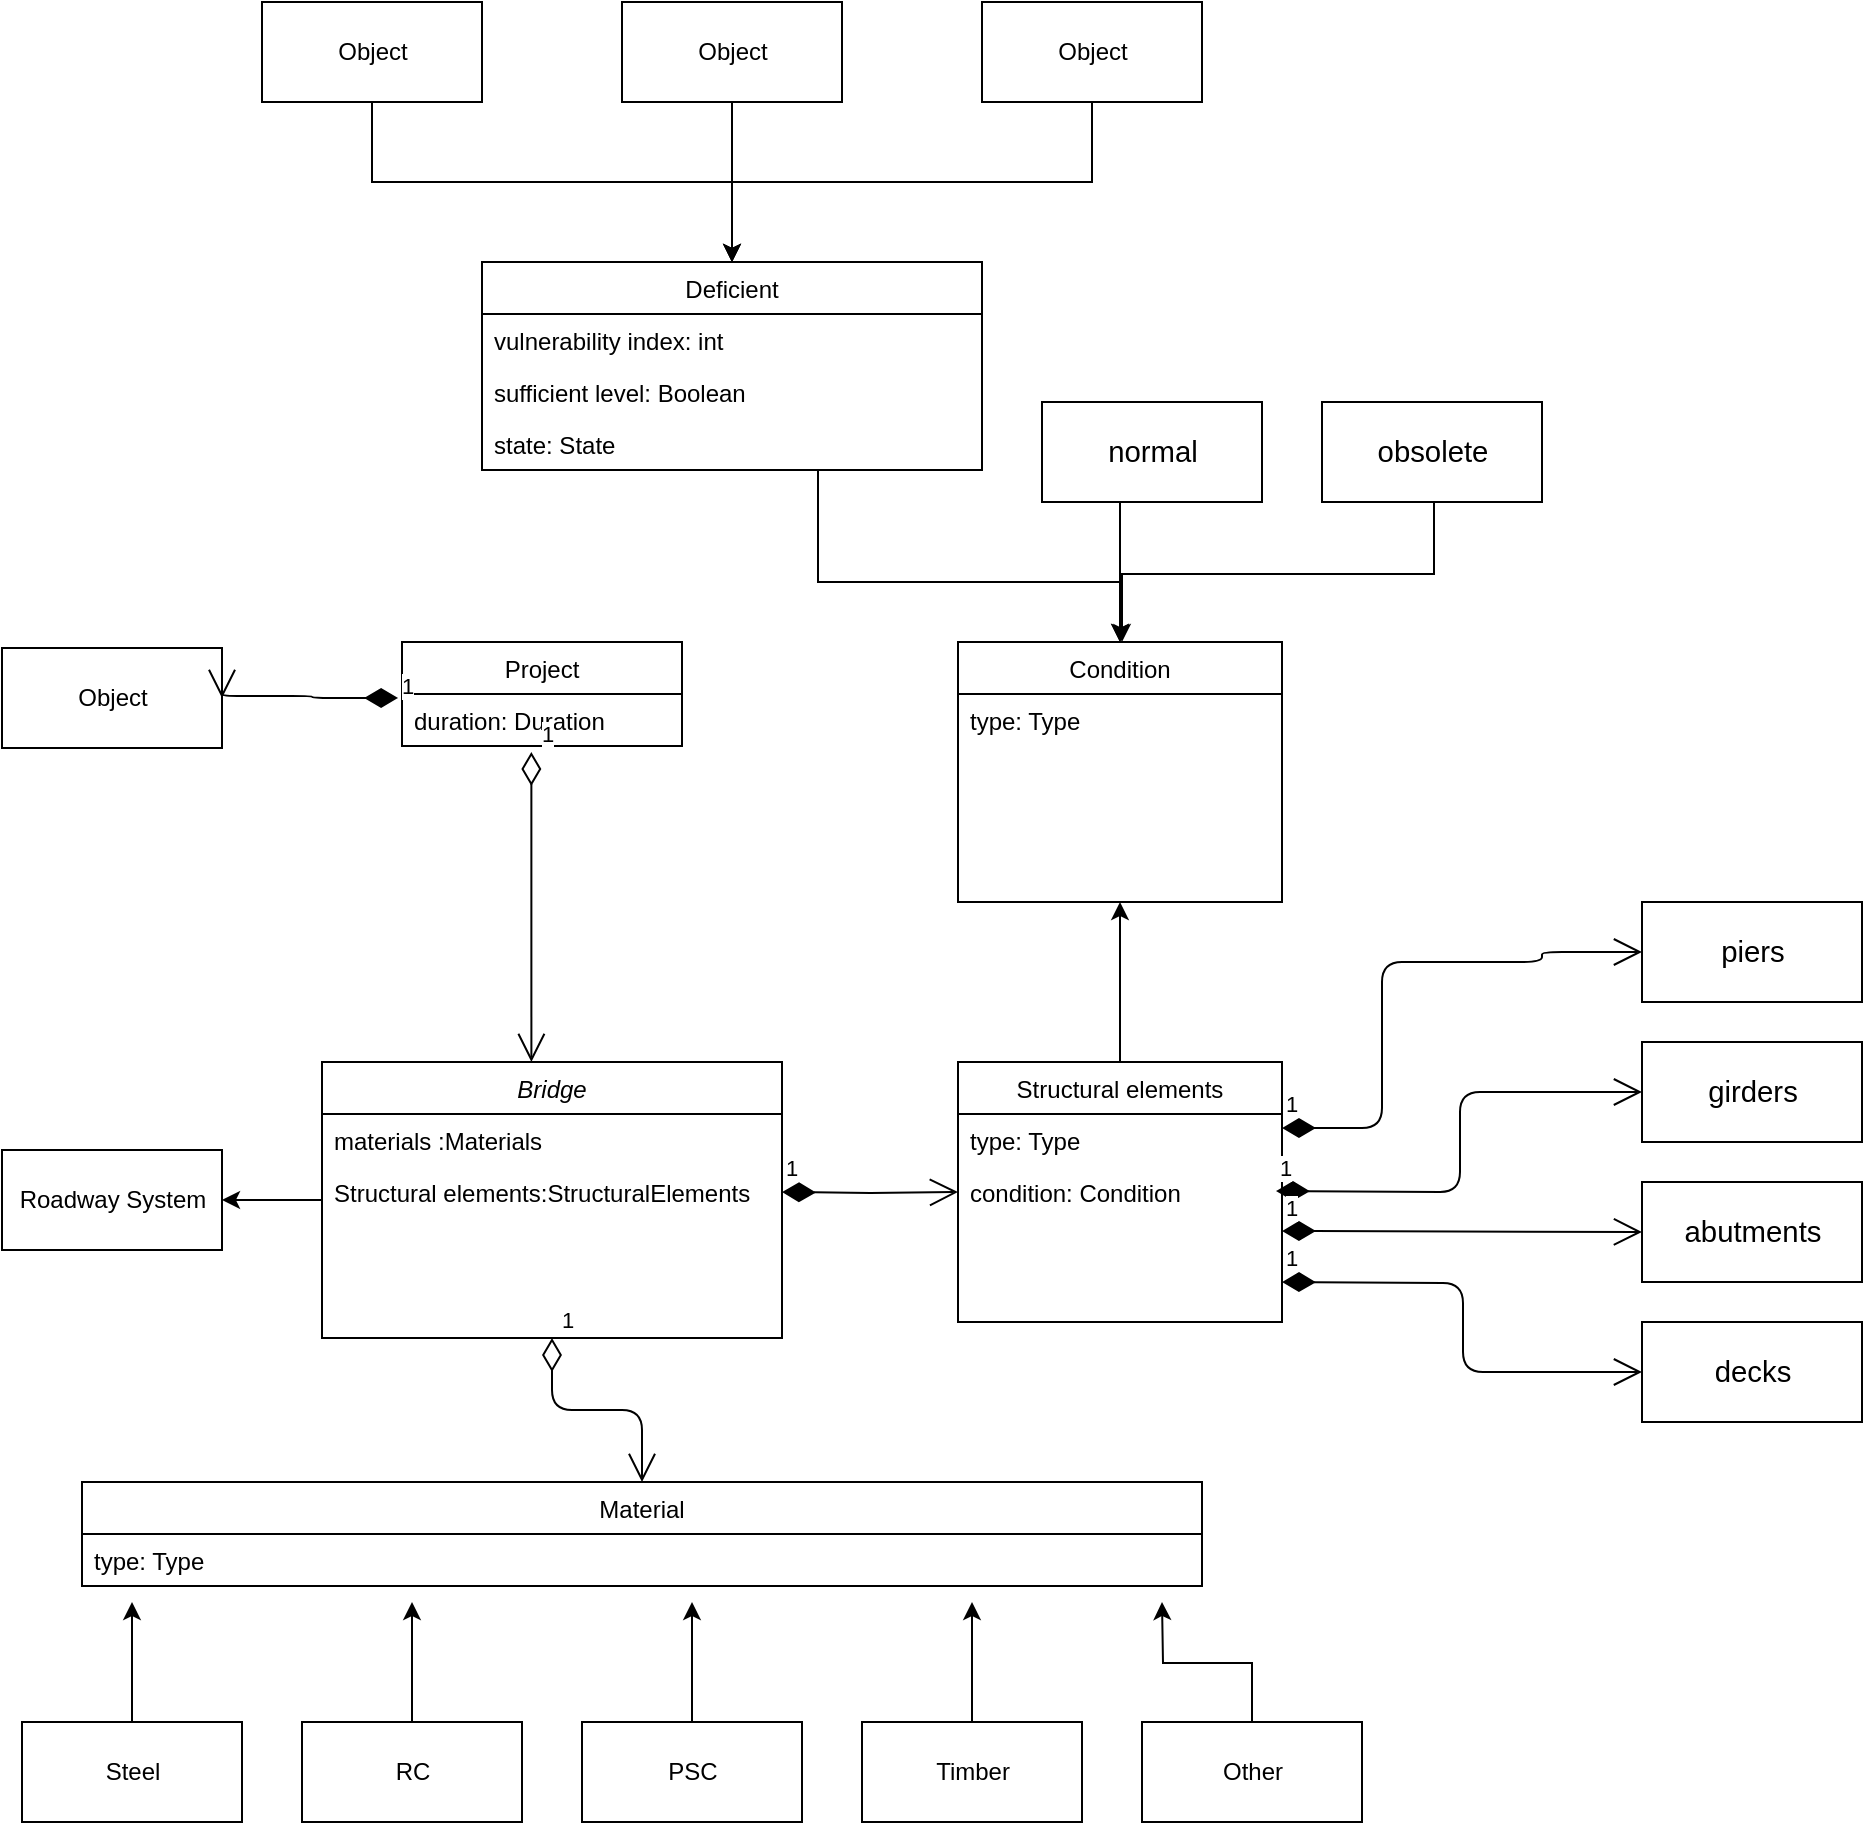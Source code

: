 <mxfile version="12.8.6" type="github">
  <diagram id="C5RBs43oDa-KdzZeNtuy" name="Page-1">
    <mxGraphModel dx="1577" dy="2272" grid="1" gridSize="10" guides="1" tooltips="1" connect="1" arrows="1" fold="1" page="1" pageScale="1" pageWidth="827" pageHeight="1169" math="0" shadow="0">
      <root>
        <mxCell id="WIyWlLk6GJQsqaUBKTNV-0" />
        <mxCell id="WIyWlLk6GJQsqaUBKTNV-1" parent="WIyWlLk6GJQsqaUBKTNV-0" />
        <mxCell id="5TYLNOOK1SjoFz2RJJo4-33" value="" style="edgeStyle=orthogonalEdgeStyle;rounded=0;orthogonalLoop=1;jettySize=auto;html=1;" edge="1" parent="WIyWlLk6GJQsqaUBKTNV-1" source="zkfFHV4jXpPFQw0GAbJ--0">
          <mxGeometry relative="1" as="geometry">
            <mxPoint x="140" y="189" as="targetPoint" />
          </mxGeometry>
        </mxCell>
        <mxCell id="zkfFHV4jXpPFQw0GAbJ--0" value="Bridge" style="swimlane;fontStyle=2;align=center;verticalAlign=top;childLayout=stackLayout;horizontal=1;startSize=26;horizontalStack=0;resizeParent=1;resizeLast=0;collapsible=1;marginBottom=0;rounded=0;shadow=0;strokeWidth=1;" parent="WIyWlLk6GJQsqaUBKTNV-1" vertex="1">
          <mxGeometry x="190" y="120" width="230" height="138" as="geometry">
            <mxRectangle x="230" y="140" width="160" height="26" as="alternateBounds" />
          </mxGeometry>
        </mxCell>
        <mxCell id="zkfFHV4jXpPFQw0GAbJ--2" value="materials :Materials" style="text;align=left;verticalAlign=top;spacingLeft=4;spacingRight=4;overflow=hidden;rotatable=0;points=[[0,0.5],[1,0.5]];portConstraint=eastwest;rounded=0;shadow=0;html=0;" parent="zkfFHV4jXpPFQw0GAbJ--0" vertex="1">
          <mxGeometry y="26" width="230" height="26" as="geometry" />
        </mxCell>
        <mxCell id="zkfFHV4jXpPFQw0GAbJ--3" value="Structural elements:StructuralElements" style="text;align=left;verticalAlign=top;spacingLeft=4;spacingRight=4;overflow=hidden;rotatable=0;points=[[0,0.5],[1,0.5]];portConstraint=eastwest;rounded=0;shadow=0;html=0;" parent="zkfFHV4jXpPFQw0GAbJ--0" vertex="1">
          <mxGeometry y="52" width="230" height="26" as="geometry" />
        </mxCell>
        <mxCell id="5TYLNOOK1SjoFz2RJJo4-20" value="" style="edgeStyle=orthogonalEdgeStyle;rounded=0;orthogonalLoop=1;jettySize=auto;html=1;" edge="1" parent="WIyWlLk6GJQsqaUBKTNV-1" source="zkfFHV4jXpPFQw0GAbJ--17" target="5TYLNOOK1SjoFz2RJJo4-17">
          <mxGeometry relative="1" as="geometry" />
        </mxCell>
        <mxCell id="zkfFHV4jXpPFQw0GAbJ--17" value="Structural elements" style="swimlane;fontStyle=0;align=center;verticalAlign=top;childLayout=stackLayout;horizontal=1;startSize=26;horizontalStack=0;resizeParent=1;resizeLast=0;collapsible=1;marginBottom=0;rounded=0;shadow=0;strokeWidth=1;" parent="WIyWlLk6GJQsqaUBKTNV-1" vertex="1">
          <mxGeometry x="508" y="120" width="162" height="130" as="geometry">
            <mxRectangle x="550" y="140" width="160" height="26" as="alternateBounds" />
          </mxGeometry>
        </mxCell>
        <mxCell id="zkfFHV4jXpPFQw0GAbJ--18" value="type: Type" style="text;align=left;verticalAlign=top;spacingLeft=4;spacingRight=4;overflow=hidden;rotatable=0;points=[[0,0.5],[1,0.5]];portConstraint=eastwest;" parent="zkfFHV4jXpPFQw0GAbJ--17" vertex="1">
          <mxGeometry y="26" width="162" height="26" as="geometry" />
        </mxCell>
        <mxCell id="5TYLNOOK1SjoFz2RJJo4-16" value="condition: Condition" style="text;align=left;verticalAlign=top;spacingLeft=4;spacingRight=4;overflow=hidden;rotatable=0;points=[[0,0.5],[1,0.5]];portConstraint=eastwest;" vertex="1" parent="zkfFHV4jXpPFQw0GAbJ--17">
          <mxGeometry y="52" width="162" height="26" as="geometry" />
        </mxCell>
        <mxCell id="5TYLNOOK1SjoFz2RJJo4-17" value="Condition" style="swimlane;fontStyle=0;align=center;verticalAlign=top;childLayout=stackLayout;horizontal=1;startSize=26;horizontalStack=0;resizeParent=1;resizeLast=0;collapsible=1;marginBottom=0;rounded=0;shadow=0;strokeWidth=1;" vertex="1" parent="WIyWlLk6GJQsqaUBKTNV-1">
          <mxGeometry x="508" y="-90" width="162" height="130" as="geometry">
            <mxRectangle x="550" y="140" width="160" height="26" as="alternateBounds" />
          </mxGeometry>
        </mxCell>
        <mxCell id="5TYLNOOK1SjoFz2RJJo4-18" value="type: Type" style="text;align=left;verticalAlign=top;spacingLeft=4;spacingRight=4;overflow=hidden;rotatable=0;points=[[0,0.5],[1,0.5]];portConstraint=eastwest;" vertex="1" parent="5TYLNOOK1SjoFz2RJJo4-17">
          <mxGeometry y="26" width="162" height="26" as="geometry" />
        </mxCell>
        <mxCell id="5TYLNOOK1SjoFz2RJJo4-3" value="&lt;div class=&quot;page&quot; title=&quot;Page 1&quot; style=&quot;white-space: normal&quot;&gt;&lt;div class=&quot;layoutArea&quot;&gt;&lt;div class=&quot;column&quot;&gt;&lt;p&gt;&lt;span style=&quot;font-size: 11pt&quot;&gt;girders&lt;/span&gt;&lt;/p&gt;&lt;/div&gt;&lt;/div&gt;&lt;/div&gt;" style="html=1;" vertex="1" parent="WIyWlLk6GJQsqaUBKTNV-1">
          <mxGeometry x="850" y="110" width="110" height="50" as="geometry" />
        </mxCell>
        <mxCell id="5TYLNOOK1SjoFz2RJJo4-4" value="&lt;div class=&quot;page&quot; title=&quot;Page 1&quot; style=&quot;white-space: normal&quot;&gt;&lt;div class=&quot;layoutArea&quot;&gt;&lt;div class=&quot;column&quot;&gt;&lt;p&gt;&lt;span style=&quot;font-size: 11pt&quot;&gt;abutments&lt;/span&gt;&lt;/p&gt;&lt;/div&gt;&lt;/div&gt;&lt;/div&gt;" style="html=1;" vertex="1" parent="WIyWlLk6GJQsqaUBKTNV-1">
          <mxGeometry x="850" y="180" width="110" height="50" as="geometry" />
        </mxCell>
        <mxCell id="5TYLNOOK1SjoFz2RJJo4-5" value="&lt;div class=&quot;page&quot; title=&quot;Page 1&quot; style=&quot;white-space: normal&quot;&gt;&lt;div class=&quot;layoutArea&quot;&gt;&lt;div class=&quot;column&quot;&gt;&lt;div class=&quot;page&quot; title=&quot;Page 1&quot;&gt;&lt;div class=&quot;layoutArea&quot;&gt;&lt;div class=&quot;column&quot;&gt;&lt;p&gt;&lt;span style=&quot;font-size: 11pt&quot;&gt;decks&lt;/span&gt;&lt;/p&gt;&lt;/div&gt;&lt;/div&gt;&lt;/div&gt;&lt;/div&gt;&lt;/div&gt;&lt;/div&gt;" style="html=1;" vertex="1" parent="WIyWlLk6GJQsqaUBKTNV-1">
          <mxGeometry x="850" y="250" width="110" height="50" as="geometry" />
        </mxCell>
        <mxCell id="5TYLNOOK1SjoFz2RJJo4-6" value="&lt;div class=&quot;page&quot; title=&quot;Page 1&quot; style=&quot;white-space: normal&quot;&gt;&lt;div class=&quot;layoutArea&quot;&gt;&lt;div class=&quot;column&quot;&gt;&lt;p&gt;&lt;span style=&quot;font-size: 11pt&quot;&gt;piers&lt;/span&gt;&lt;/p&gt;&lt;/div&gt;&lt;/div&gt;&lt;/div&gt;" style="html=1;" vertex="1" parent="WIyWlLk6GJQsqaUBKTNV-1">
          <mxGeometry x="850" y="40" width="110" height="50" as="geometry" />
        </mxCell>
        <mxCell id="5TYLNOOK1SjoFz2RJJo4-24" style="edgeStyle=orthogonalEdgeStyle;rounded=0;orthogonalLoop=1;jettySize=auto;html=1;entryX=0.5;entryY=0;entryDx=0;entryDy=0;exitX=0.414;exitY=1;exitDx=0;exitDy=0;exitPerimeter=0;" edge="1" parent="WIyWlLk6GJQsqaUBKTNV-1" source="5TYLNOOK1SjoFz2RJJo4-47" target="5TYLNOOK1SjoFz2RJJo4-17">
          <mxGeometry relative="1" as="geometry">
            <mxPoint x="465" y="-160" as="sourcePoint" />
            <Array as="points">
              <mxPoint x="438" y="-120" />
              <mxPoint x="589" y="-120" />
            </Array>
          </mxGeometry>
        </mxCell>
        <mxCell id="5TYLNOOK1SjoFz2RJJo4-25" style="edgeStyle=orthogonalEdgeStyle;rounded=0;orthogonalLoop=1;jettySize=auto;html=1;entryX=0.5;entryY=0;entryDx=0;entryDy=0;" edge="1" parent="WIyWlLk6GJQsqaUBKTNV-1" source="5TYLNOOK1SjoFz2RJJo4-22" target="5TYLNOOK1SjoFz2RJJo4-17">
          <mxGeometry relative="1" as="geometry">
            <Array as="points">
              <mxPoint x="589" y="-150" />
              <mxPoint x="589" y="-150" />
            </Array>
          </mxGeometry>
        </mxCell>
        <mxCell id="5TYLNOOK1SjoFz2RJJo4-22" value="&lt;div class=&quot;page&quot; title=&quot;Page 1&quot; style=&quot;white-space: normal&quot;&gt;&lt;div class=&quot;layoutArea&quot;&gt;&lt;div class=&quot;column&quot;&gt;&lt;p&gt;&lt;span style=&quot;font-size: 11pt&quot;&gt;normal&lt;/span&gt;&lt;/p&gt;&lt;/div&gt;&lt;/div&gt;&lt;/div&gt;" style="html=1;" vertex="1" parent="WIyWlLk6GJQsqaUBKTNV-1">
          <mxGeometry x="550" y="-210" width="110" height="50" as="geometry" />
        </mxCell>
        <mxCell id="5TYLNOOK1SjoFz2RJJo4-28" style="edgeStyle=orthogonalEdgeStyle;rounded=0;orthogonalLoop=1;jettySize=auto;html=1;" edge="1" parent="WIyWlLk6GJQsqaUBKTNV-1">
          <mxGeometry relative="1" as="geometry">
            <mxPoint x="746" y="-164" as="sourcePoint" />
            <mxPoint x="590" y="-90" as="targetPoint" />
            <Array as="points">
              <mxPoint x="746" y="-124" />
              <mxPoint x="590" y="-124" />
            </Array>
          </mxGeometry>
        </mxCell>
        <mxCell id="5TYLNOOK1SjoFz2RJJo4-23" value="&lt;div class=&quot;page&quot; title=&quot;Page 1&quot; style=&quot;white-space: normal&quot;&gt;&lt;div class=&quot;layoutArea&quot;&gt;&lt;div class=&quot;column&quot;&gt;&lt;p&gt;&lt;span style=&quot;font-size: 11pt&quot;&gt;obsolete&lt;/span&gt;&lt;/p&gt;&lt;/div&gt;&lt;/div&gt;&lt;/div&gt;" style="html=1;" vertex="1" parent="WIyWlLk6GJQsqaUBKTNV-1">
          <mxGeometry x="690" y="-210" width="110" height="50" as="geometry" />
        </mxCell>
        <mxCell id="5TYLNOOK1SjoFz2RJJo4-34" value="Roadway System" style="html=1;" vertex="1" parent="WIyWlLk6GJQsqaUBKTNV-1">
          <mxGeometry x="30" y="164" width="110" height="50" as="geometry" />
        </mxCell>
        <mxCell id="5TYLNOOK1SjoFz2RJJo4-43" value="1" style="endArrow=open;html=1;endSize=12;startArrow=diamondThin;startSize=14;startFill=1;edgeStyle=orthogonalEdgeStyle;align=left;verticalAlign=bottom;entryX=0;entryY=0.5;entryDx=0;entryDy=0;" edge="1" parent="WIyWlLk6GJQsqaUBKTNV-1" target="5TYLNOOK1SjoFz2RJJo4-16">
          <mxGeometry x="-1" y="3" relative="1" as="geometry">
            <mxPoint x="420" y="185" as="sourcePoint" />
            <mxPoint x="460" y="60" as="targetPoint" />
          </mxGeometry>
        </mxCell>
        <mxCell id="5TYLNOOK1SjoFz2RJJo4-44" value="Deficient" style="swimlane;fontStyle=0;childLayout=stackLayout;horizontal=1;startSize=26;fillColor=none;horizontalStack=0;resizeParent=1;resizeParentMax=0;resizeLast=0;collapsible=1;marginBottom=0;" vertex="1" parent="WIyWlLk6GJQsqaUBKTNV-1">
          <mxGeometry x="270" y="-280" width="250" height="104" as="geometry" />
        </mxCell>
        <mxCell id="5TYLNOOK1SjoFz2RJJo4-45" value="vulnerability index: int" style="text;strokeColor=none;fillColor=none;align=left;verticalAlign=top;spacingLeft=4;spacingRight=4;overflow=hidden;rotatable=0;points=[[0,0.5],[1,0.5]];portConstraint=eastwest;" vertex="1" parent="5TYLNOOK1SjoFz2RJJo4-44">
          <mxGeometry y="26" width="250" height="26" as="geometry" />
        </mxCell>
        <mxCell id="5TYLNOOK1SjoFz2RJJo4-46" value="sufficient level: Boolean" style="text;strokeColor=none;fillColor=none;align=left;verticalAlign=top;spacingLeft=4;spacingRight=4;overflow=hidden;rotatable=0;points=[[0,0.5],[1,0.5]];portConstraint=eastwest;" vertex="1" parent="5TYLNOOK1SjoFz2RJJo4-44">
          <mxGeometry y="52" width="250" height="26" as="geometry" />
        </mxCell>
        <mxCell id="5TYLNOOK1SjoFz2RJJo4-47" value="state: State" style="text;strokeColor=none;fillColor=none;align=left;verticalAlign=top;spacingLeft=4;spacingRight=4;overflow=hidden;rotatable=0;points=[[0,0.5],[1,0.5]];portConstraint=eastwest;" vertex="1" parent="5TYLNOOK1SjoFz2RJJo4-44">
          <mxGeometry y="78" width="250" height="26" as="geometry" />
        </mxCell>
        <mxCell id="5TYLNOOK1SjoFz2RJJo4-39" value="Project" style="swimlane;fontStyle=0;childLayout=stackLayout;horizontal=1;startSize=26;fillColor=none;horizontalStack=0;resizeParent=1;resizeParentMax=0;resizeLast=0;collapsible=1;marginBottom=0;" vertex="1" parent="WIyWlLk6GJQsqaUBKTNV-1">
          <mxGeometry x="230" y="-90" width="140" height="52" as="geometry" />
        </mxCell>
        <mxCell id="5TYLNOOK1SjoFz2RJJo4-40" value="duration: Duration" style="text;strokeColor=none;fillColor=none;align=left;verticalAlign=top;spacingLeft=4;spacingRight=4;overflow=hidden;rotatable=0;points=[[0,0.5],[1,0.5]];portConstraint=eastwest;" vertex="1" parent="5TYLNOOK1SjoFz2RJJo4-39">
          <mxGeometry y="26" width="140" height="26" as="geometry" />
        </mxCell>
        <mxCell id="5TYLNOOK1SjoFz2RJJo4-48" value="Object" style="html=1;" vertex="1" parent="WIyWlLk6GJQsqaUBKTNV-1">
          <mxGeometry x="30" y="-87" width="110" height="50" as="geometry" />
        </mxCell>
        <mxCell id="5TYLNOOK1SjoFz2RJJo4-50" value="1" style="endArrow=open;html=1;endSize=12;startArrow=diamondThin;startSize=14;startFill=1;edgeStyle=orthogonalEdgeStyle;align=left;verticalAlign=bottom;exitX=1;exitY=0.269;exitDx=0;exitDy=0;exitPerimeter=0;entryX=0;entryY=0.5;entryDx=0;entryDy=0;" edge="1" parent="WIyWlLk6GJQsqaUBKTNV-1" source="zkfFHV4jXpPFQw0GAbJ--18" target="5TYLNOOK1SjoFz2RJJo4-6">
          <mxGeometry x="-1" y="3" relative="1" as="geometry">
            <mxPoint x="640" y="64.5" as="sourcePoint" />
            <mxPoint x="790" y="65" as="targetPoint" />
            <Array as="points">
              <mxPoint x="720" y="153" />
              <mxPoint x="720" y="70" />
              <mxPoint x="800" y="70" />
              <mxPoint x="800" y="65" />
            </Array>
          </mxGeometry>
        </mxCell>
        <mxCell id="5TYLNOOK1SjoFz2RJJo4-51" value="1" style="endArrow=open;html=1;endSize=12;startArrow=diamondThin;startSize=14;startFill=1;edgeStyle=orthogonalEdgeStyle;align=left;verticalAlign=bottom;entryX=0;entryY=0.5;entryDx=0;entryDy=0;" edge="1" parent="WIyWlLk6GJQsqaUBKTNV-1" target="5TYLNOOK1SjoFz2RJJo4-3">
          <mxGeometry x="-1" y="3" relative="1" as="geometry">
            <mxPoint x="667" y="184.5" as="sourcePoint" />
            <mxPoint x="827" y="184.5" as="targetPoint" />
          </mxGeometry>
        </mxCell>
        <mxCell id="5TYLNOOK1SjoFz2RJJo4-52" value="1" style="endArrow=open;html=1;endSize=12;startArrow=diamondThin;startSize=14;startFill=1;edgeStyle=orthogonalEdgeStyle;align=left;verticalAlign=bottom;entryX=0;entryY=0.5;entryDx=0;entryDy=0;" edge="1" parent="WIyWlLk6GJQsqaUBKTNV-1" target="5TYLNOOK1SjoFz2RJJo4-4">
          <mxGeometry x="-1" y="3" relative="1" as="geometry">
            <mxPoint x="670" y="204.5" as="sourcePoint" />
            <mxPoint x="830" y="204.5" as="targetPoint" />
          </mxGeometry>
        </mxCell>
        <mxCell id="5TYLNOOK1SjoFz2RJJo4-53" value="1" style="endArrow=open;html=1;endSize=12;startArrow=diamondThin;startSize=14;startFill=1;edgeStyle=orthogonalEdgeStyle;align=left;verticalAlign=bottom;entryX=0;entryY=0.5;entryDx=0;entryDy=0;" edge="1" parent="WIyWlLk6GJQsqaUBKTNV-1" target="5TYLNOOK1SjoFz2RJJo4-5">
          <mxGeometry x="-1" y="3" relative="1" as="geometry">
            <mxPoint x="670" y="230" as="sourcePoint" />
            <mxPoint x="830" y="230" as="targetPoint" />
          </mxGeometry>
        </mxCell>
        <mxCell id="5TYLNOOK1SjoFz2RJJo4-54" value="1" style="endArrow=open;html=1;endSize=12;startArrow=diamondThin;startSize=14;startFill=1;edgeStyle=orthogonalEdgeStyle;align=left;verticalAlign=bottom;exitX=-0.014;exitY=0.077;exitDx=0;exitDy=0;exitPerimeter=0;entryX=1;entryY=0.5;entryDx=0;entryDy=0;" edge="1" parent="WIyWlLk6GJQsqaUBKTNV-1" source="5TYLNOOK1SjoFz2RJJo4-40" target="5TYLNOOK1SjoFz2RJJo4-48">
          <mxGeometry x="-1" y="3" relative="1" as="geometry">
            <mxPoint x="370" y="70" as="sourcePoint" />
            <mxPoint x="530" y="70" as="targetPoint" />
            <Array as="points">
              <mxPoint x="185" y="-62" />
              <mxPoint x="185" y="-63" />
            </Array>
          </mxGeometry>
        </mxCell>
        <mxCell id="5TYLNOOK1SjoFz2RJJo4-65" style="edgeStyle=orthogonalEdgeStyle;rounded=0;orthogonalLoop=1;jettySize=auto;html=1;" edge="1" parent="WIyWlLk6GJQsqaUBKTNV-1" source="5TYLNOOK1SjoFz2RJJo4-60" target="5TYLNOOK1SjoFz2RJJo4-44">
          <mxGeometry relative="1" as="geometry" />
        </mxCell>
        <mxCell id="5TYLNOOK1SjoFz2RJJo4-60" value="Object" style="html=1;" vertex="1" parent="WIyWlLk6GJQsqaUBKTNV-1">
          <mxGeometry x="160" y="-410" width="110" height="50" as="geometry" />
        </mxCell>
        <mxCell id="5TYLNOOK1SjoFz2RJJo4-66" style="edgeStyle=orthogonalEdgeStyle;rounded=0;orthogonalLoop=1;jettySize=auto;html=1;" edge="1" parent="WIyWlLk6GJQsqaUBKTNV-1" source="5TYLNOOK1SjoFz2RJJo4-61">
          <mxGeometry relative="1" as="geometry">
            <mxPoint x="395.0" y="-280.0" as="targetPoint" />
          </mxGeometry>
        </mxCell>
        <mxCell id="5TYLNOOK1SjoFz2RJJo4-61" value="Object" style="html=1;" vertex="1" parent="WIyWlLk6GJQsqaUBKTNV-1">
          <mxGeometry x="340" y="-410" width="110" height="50" as="geometry" />
        </mxCell>
        <mxCell id="5TYLNOOK1SjoFz2RJJo4-67" style="edgeStyle=orthogonalEdgeStyle;rounded=0;orthogonalLoop=1;jettySize=auto;html=1;entryX=0.5;entryY=0;entryDx=0;entryDy=0;" edge="1" parent="WIyWlLk6GJQsqaUBKTNV-1" source="5TYLNOOK1SjoFz2RJJo4-62" target="5TYLNOOK1SjoFz2RJJo4-44">
          <mxGeometry relative="1" as="geometry" />
        </mxCell>
        <mxCell id="5TYLNOOK1SjoFz2RJJo4-62" value="Object" style="html=1;" vertex="1" parent="WIyWlLk6GJQsqaUBKTNV-1">
          <mxGeometry x="520" y="-410" width="110" height="50" as="geometry" />
        </mxCell>
        <mxCell id="5TYLNOOK1SjoFz2RJJo4-68" value="1" style="endArrow=open;html=1;endSize=12;startArrow=diamondThin;startSize=14;startFill=0;edgeStyle=orthogonalEdgeStyle;align=left;verticalAlign=bottom;exitX=0.462;exitY=1.115;exitDx=0;exitDy=0;exitPerimeter=0;" edge="1" parent="WIyWlLk6GJQsqaUBKTNV-1" source="5TYLNOOK1SjoFz2RJJo4-40">
          <mxGeometry x="-1" y="3" relative="1" as="geometry">
            <mxPoint x="330" y="230" as="sourcePoint" />
            <mxPoint x="295" y="120" as="targetPoint" />
            <Array as="points">
              <mxPoint x="295" y="120" />
            </Array>
          </mxGeometry>
        </mxCell>
        <mxCell id="5TYLNOOK1SjoFz2RJJo4-74" style="edgeStyle=orthogonalEdgeStyle;rounded=0;orthogonalLoop=1;jettySize=auto;html=1;" edge="1" parent="WIyWlLk6GJQsqaUBKTNV-1" source="5TYLNOOK1SjoFz2RJJo4-69">
          <mxGeometry relative="1" as="geometry">
            <mxPoint x="95" y="390" as="targetPoint" />
          </mxGeometry>
        </mxCell>
        <mxCell id="5TYLNOOK1SjoFz2RJJo4-69" value="Steel" style="html=1;" vertex="1" parent="WIyWlLk6GJQsqaUBKTNV-1">
          <mxGeometry x="40" y="450" width="110" height="50" as="geometry" />
        </mxCell>
        <mxCell id="5TYLNOOK1SjoFz2RJJo4-75" style="edgeStyle=orthogonalEdgeStyle;rounded=0;orthogonalLoop=1;jettySize=auto;html=1;" edge="1" parent="WIyWlLk6GJQsqaUBKTNV-1" source="5TYLNOOK1SjoFz2RJJo4-70">
          <mxGeometry relative="1" as="geometry">
            <mxPoint x="235.0" y="390" as="targetPoint" />
          </mxGeometry>
        </mxCell>
        <mxCell id="5TYLNOOK1SjoFz2RJJo4-70" value="RC" style="html=1;" vertex="1" parent="WIyWlLk6GJQsqaUBKTNV-1">
          <mxGeometry x="180" y="450" width="110" height="50" as="geometry" />
        </mxCell>
        <mxCell id="5TYLNOOK1SjoFz2RJJo4-76" style="edgeStyle=orthogonalEdgeStyle;rounded=0;orthogonalLoop=1;jettySize=auto;html=1;" edge="1" parent="WIyWlLk6GJQsqaUBKTNV-1" source="5TYLNOOK1SjoFz2RJJo4-71">
          <mxGeometry relative="1" as="geometry">
            <mxPoint x="375.0" y="390" as="targetPoint" />
          </mxGeometry>
        </mxCell>
        <mxCell id="5TYLNOOK1SjoFz2RJJo4-71" value="PSC" style="html=1;" vertex="1" parent="WIyWlLk6GJQsqaUBKTNV-1">
          <mxGeometry x="320" y="450" width="110" height="50" as="geometry" />
        </mxCell>
        <mxCell id="5TYLNOOK1SjoFz2RJJo4-77" style="edgeStyle=orthogonalEdgeStyle;rounded=0;orthogonalLoop=1;jettySize=auto;html=1;" edge="1" parent="WIyWlLk6GJQsqaUBKTNV-1" source="5TYLNOOK1SjoFz2RJJo4-72">
          <mxGeometry relative="1" as="geometry">
            <mxPoint x="515.0" y="390" as="targetPoint" />
          </mxGeometry>
        </mxCell>
        <mxCell id="5TYLNOOK1SjoFz2RJJo4-72" value="Timber" style="html=1;" vertex="1" parent="WIyWlLk6GJQsqaUBKTNV-1">
          <mxGeometry x="460" y="450" width="110" height="50" as="geometry" />
        </mxCell>
        <mxCell id="5TYLNOOK1SjoFz2RJJo4-55" value="Material" style="swimlane;fontStyle=0;childLayout=stackLayout;horizontal=1;startSize=26;fillColor=none;horizontalStack=0;resizeParent=1;resizeParentMax=0;resizeLast=0;collapsible=1;marginBottom=0;" vertex="1" parent="WIyWlLk6GJQsqaUBKTNV-1">
          <mxGeometry x="70" y="330" width="560" height="52" as="geometry" />
        </mxCell>
        <mxCell id="5TYLNOOK1SjoFz2RJJo4-56" value="type: Type" style="text;strokeColor=none;fillColor=none;align=left;verticalAlign=top;spacingLeft=4;spacingRight=4;overflow=hidden;rotatable=0;points=[[0,0.5],[1,0.5]];portConstraint=eastwest;" vertex="1" parent="5TYLNOOK1SjoFz2RJJo4-55">
          <mxGeometry y="26" width="560" height="26" as="geometry" />
        </mxCell>
        <mxCell id="5TYLNOOK1SjoFz2RJJo4-78" style="edgeStyle=orthogonalEdgeStyle;rounded=0;orthogonalLoop=1;jettySize=auto;html=1;" edge="1" parent="WIyWlLk6GJQsqaUBKTNV-1" source="5TYLNOOK1SjoFz2RJJo4-73">
          <mxGeometry relative="1" as="geometry">
            <mxPoint x="610.0" y="390" as="targetPoint" />
          </mxGeometry>
        </mxCell>
        <mxCell id="5TYLNOOK1SjoFz2RJJo4-73" value="Other" style="html=1;" vertex="1" parent="WIyWlLk6GJQsqaUBKTNV-1">
          <mxGeometry x="600" y="450" width="110" height="50" as="geometry" />
        </mxCell>
        <mxCell id="5TYLNOOK1SjoFz2RJJo4-79" value="1" style="endArrow=open;html=1;endSize=12;startArrow=diamondThin;startSize=14;startFill=0;edgeStyle=orthogonalEdgeStyle;align=left;verticalAlign=bottom;exitX=0.5;exitY=1;exitDx=0;exitDy=0;" edge="1" parent="WIyWlLk6GJQsqaUBKTNV-1" source="zkfFHV4jXpPFQw0GAbJ--0" target="5TYLNOOK1SjoFz2RJJo4-55">
          <mxGeometry x="-1" y="3" relative="1" as="geometry">
            <mxPoint x="330" y="230" as="sourcePoint" />
            <mxPoint x="490" y="230" as="targetPoint" />
          </mxGeometry>
        </mxCell>
      </root>
    </mxGraphModel>
  </diagram>
</mxfile>
